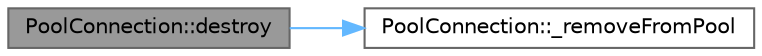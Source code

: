 digraph "PoolConnection::destroy"
{
 // INTERACTIVE_SVG=YES
 // LATEX_PDF_SIZE
  bgcolor="transparent";
  edge [fontname=Helvetica,fontsize=10,labelfontname=Helvetica,labelfontsize=10];
  node [fontname=Helvetica,fontsize=10,shape=box,height=0.2,width=0.4];
  rankdir="LR";
  Node1 [id="Node000001",label="PoolConnection::destroy",height=0.2,width=0.4,color="gray40", fillcolor="grey60", style="filled", fontcolor="black",tooltip=" "];
  Node1 -> Node2 [id="edge1_Node000001_Node000002",color="steelblue1",style="solid",tooltip=" "];
  Node2 [id="Node000002",label="PoolConnection::_removeFromPool",height=0.2,width=0.4,color="grey40", fillcolor="white", style="filled",URL="$d7/d60/a00816_a023d0f2bec90e4e3832a5946ca7cf596.html#a023d0f2bec90e4e3832a5946ca7cf596",tooltip=" "];
}
